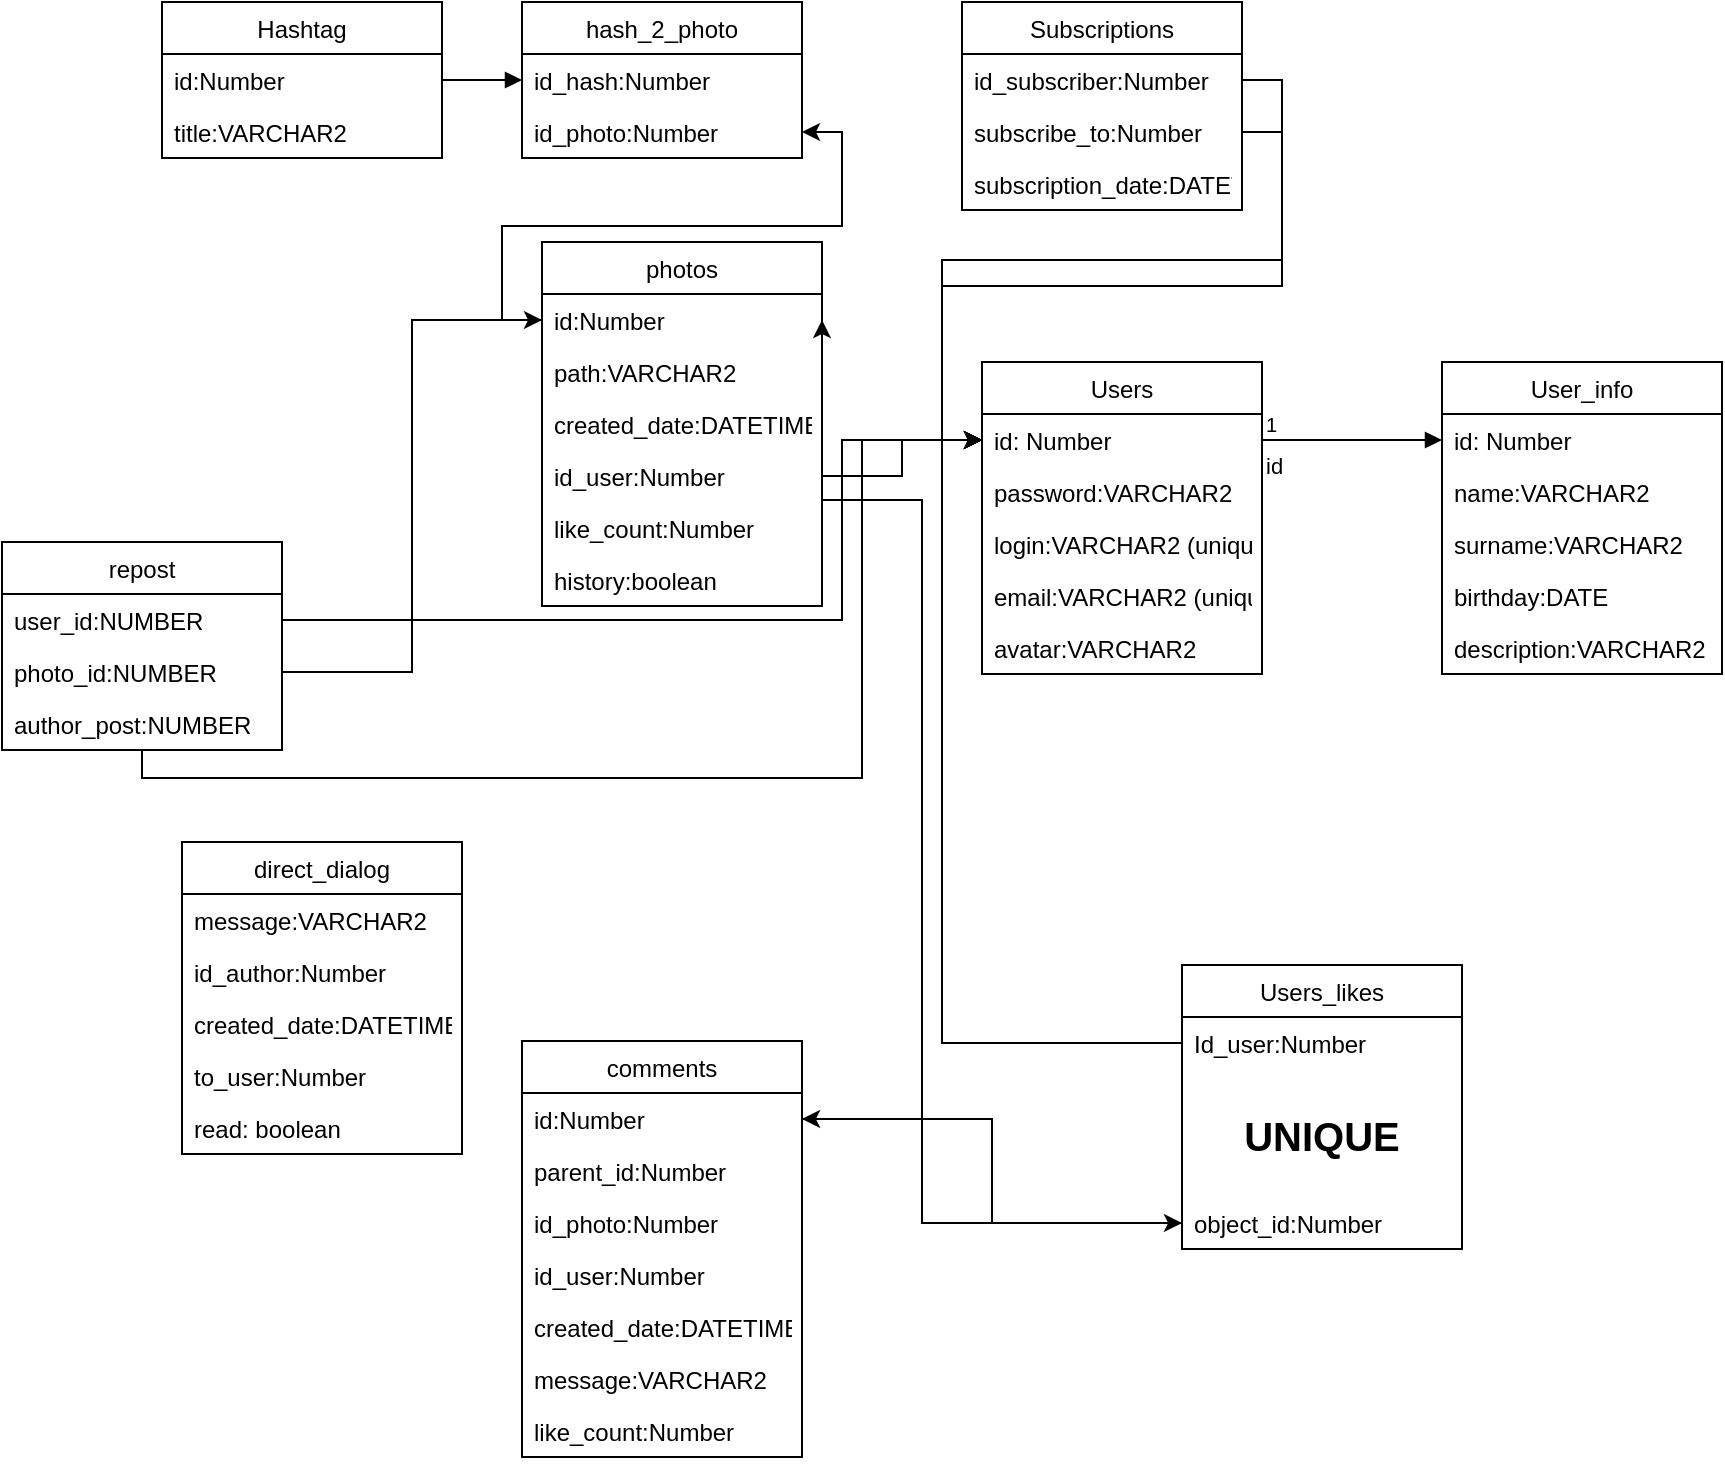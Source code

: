 <mxfile version="12.2.9" type="device" pages="1"><diagram name="Page-1" id="c4acf3e9-155e-7222-9cf6-157b1a14988f"><mxGraphModel dx="2530" dy="845" grid="1" gridSize="10" guides="1" tooltips="1" connect="1" arrows="1" fold="1" page="1" pageScale="1" pageWidth="850" pageHeight="1100" background="#ffffff" math="0" shadow="0"><root><mxCell id="0"/><mxCell id="1" parent="0"/><mxCell id="RaSPYBNRBw0nKedPwOv--20" value="Users" style="swimlane;fontStyle=0;childLayout=stackLayout;horizontal=1;startSize=26;fillColor=none;horizontalStack=0;resizeParent=1;resizeParentMax=0;resizeLast=0;collapsible=1;marginBottom=0;" vertex="1" parent="1"><mxGeometry x="470" y="210" width="140" height="156" as="geometry"/></mxCell><mxCell id="RaSPYBNRBw0nKedPwOv--21" value="id: Number" style="text;strokeColor=none;fillColor=none;align=left;verticalAlign=top;spacingLeft=4;spacingRight=4;overflow=hidden;rotatable=0;points=[[0,0.5],[1,0.5]];portConstraint=eastwest;" vertex="1" parent="RaSPYBNRBw0nKedPwOv--20"><mxGeometry y="26" width="140" height="26" as="geometry"/></mxCell><mxCell id="RaSPYBNRBw0nKedPwOv--23" value="password:VARCHAR2" style="text;strokeColor=none;fillColor=none;align=left;verticalAlign=top;spacingLeft=4;spacingRight=4;overflow=hidden;rotatable=0;points=[[0,0.5],[1,0.5]];portConstraint=eastwest;" vertex="1" parent="RaSPYBNRBw0nKedPwOv--20"><mxGeometry y="52" width="140" height="26" as="geometry"/></mxCell><mxCell id="RaSPYBNRBw0nKedPwOv--24" value="login:VARCHAR2 (unique)" style="text;strokeColor=none;fillColor=none;align=left;verticalAlign=top;spacingLeft=4;spacingRight=4;overflow=hidden;rotatable=0;points=[[0,0.5],[1,0.5]];portConstraint=eastwest;" vertex="1" parent="RaSPYBNRBw0nKedPwOv--20"><mxGeometry y="78" width="140" height="26" as="geometry"/></mxCell><mxCell id="RaSPYBNRBw0nKedPwOv--34" value="email:VARCHAR2 (unique)" style="text;strokeColor=none;fillColor=none;align=left;verticalAlign=top;spacingLeft=4;spacingRight=4;overflow=hidden;rotatable=0;points=[[0,0.5],[1,0.5]];portConstraint=eastwest;" vertex="1" parent="RaSPYBNRBw0nKedPwOv--20"><mxGeometry y="104" width="140" height="26" as="geometry"/></mxCell><mxCell id="RaSPYBNRBw0nKedPwOv--69" value="avatar:VARCHAR2" style="text;strokeColor=none;fillColor=none;align=left;verticalAlign=top;spacingLeft=4;spacingRight=4;overflow=hidden;rotatable=0;points=[[0,0.5],[1,0.5]];portConstraint=eastwest;fontSize=12;" vertex="1" parent="RaSPYBNRBw0nKedPwOv--20"><mxGeometry y="130" width="140" height="26" as="geometry"/></mxCell><mxCell id="RaSPYBNRBw0nKedPwOv--28" value="User_info" style="swimlane;fontStyle=0;childLayout=stackLayout;horizontal=1;startSize=26;fillColor=none;horizontalStack=0;resizeParent=1;resizeParentMax=0;resizeLast=0;collapsible=1;marginBottom=0;" vertex="1" parent="1"><mxGeometry x="700" y="210" width="140" height="156" as="geometry"/></mxCell><mxCell id="RaSPYBNRBw0nKedPwOv--29" value="id: Number" style="text;strokeColor=none;fillColor=none;align=left;verticalAlign=top;spacingLeft=4;spacingRight=4;overflow=hidden;rotatable=0;points=[[0,0.5],[1,0.5]];portConstraint=eastwest;" vertex="1" parent="RaSPYBNRBw0nKedPwOv--28"><mxGeometry y="26" width="140" height="26" as="geometry"/></mxCell><mxCell id="RaSPYBNRBw0nKedPwOv--30" value="name:VARCHAR2" style="text;strokeColor=none;fillColor=none;align=left;verticalAlign=top;spacingLeft=4;spacingRight=4;overflow=hidden;rotatable=0;points=[[0,0.5],[1,0.5]];portConstraint=eastwest;" vertex="1" parent="RaSPYBNRBw0nKedPwOv--28"><mxGeometry y="52" width="140" height="26" as="geometry"/></mxCell><mxCell id="RaSPYBNRBw0nKedPwOv--31" value="surname:VARCHAR2" style="text;strokeColor=none;fillColor=none;align=left;verticalAlign=top;spacingLeft=4;spacingRight=4;overflow=hidden;rotatable=0;points=[[0,0.5],[1,0.5]];portConstraint=eastwest;" vertex="1" parent="RaSPYBNRBw0nKedPwOv--28"><mxGeometry y="78" width="140" height="26" as="geometry"/></mxCell><mxCell id="RaSPYBNRBw0nKedPwOv--32" value="birthday:DATE" style="text;strokeColor=none;fillColor=none;align=left;verticalAlign=top;spacingLeft=4;spacingRight=4;overflow=hidden;rotatable=0;points=[[0,0.5],[1,0.5]];portConstraint=eastwest;" vertex="1" parent="RaSPYBNRBw0nKedPwOv--28"><mxGeometry y="104" width="140" height="26" as="geometry"/></mxCell><mxCell id="RaSPYBNRBw0nKedPwOv--33" value="description:VARCHAR2" style="text;strokeColor=none;fillColor=none;align=left;verticalAlign=top;spacingLeft=4;spacingRight=4;overflow=hidden;rotatable=0;points=[[0,0.5],[1,0.5]];portConstraint=eastwest;" vertex="1" parent="RaSPYBNRBw0nKedPwOv--28"><mxGeometry y="130" width="140" height="26" as="geometry"/></mxCell><mxCell id="RaSPYBNRBw0nKedPwOv--35" value="id" style="endArrow=block;endFill=1;html=1;edgeStyle=orthogonalEdgeStyle;align=left;verticalAlign=top;" edge="1" parent="1" source="RaSPYBNRBw0nKedPwOv--21" target="RaSPYBNRBw0nKedPwOv--29"><mxGeometry x="-1" relative="1" as="geometry"><mxPoint x="230" y="570" as="sourcePoint"/><mxPoint x="390" y="570" as="targetPoint"/></mxGeometry></mxCell><mxCell id="RaSPYBNRBw0nKedPwOv--36" value="1" style="resizable=0;html=1;align=left;verticalAlign=bottom;labelBackgroundColor=#ffffff;fontSize=10;" connectable="0" vertex="1" parent="RaSPYBNRBw0nKedPwOv--35"><mxGeometry x="-1" relative="1" as="geometry"/></mxCell><mxCell id="RaSPYBNRBw0nKedPwOv--37" value="photos" style="swimlane;fontStyle=0;childLayout=stackLayout;horizontal=1;startSize=26;fillColor=none;horizontalStack=0;resizeParent=1;resizeParentMax=0;resizeLast=0;collapsible=1;marginBottom=0;" vertex="1" parent="1"><mxGeometry x="250" y="150" width="140" height="182" as="geometry"/></mxCell><mxCell id="RaSPYBNRBw0nKedPwOv--38" value="id:Number" style="text;strokeColor=none;fillColor=none;align=left;verticalAlign=top;spacingLeft=4;spacingRight=4;overflow=hidden;rotatable=0;points=[[0,0.5],[1,0.5]];portConstraint=eastwest;" vertex="1" parent="RaSPYBNRBw0nKedPwOv--37"><mxGeometry y="26" width="140" height="26" as="geometry"/></mxCell><mxCell id="RaSPYBNRBw0nKedPwOv--39" value="path:VARCHAR2" style="text;strokeColor=none;fillColor=none;align=left;verticalAlign=top;spacingLeft=4;spacingRight=4;overflow=hidden;rotatable=0;points=[[0,0.5],[1,0.5]];portConstraint=eastwest;" vertex="1" parent="RaSPYBNRBw0nKedPwOv--37"><mxGeometry y="52" width="140" height="26" as="geometry"/></mxCell><mxCell id="RaSPYBNRBw0nKedPwOv--41" value="created_date:DATETIME" style="text;strokeColor=none;fillColor=none;align=left;verticalAlign=top;spacingLeft=4;spacingRight=4;overflow=hidden;rotatable=0;points=[[0,0.5],[1,0.5]];portConstraint=eastwest;" vertex="1" parent="RaSPYBNRBw0nKedPwOv--37"><mxGeometry y="78" width="140" height="26" as="geometry"/></mxCell><mxCell id="RaSPYBNRBw0nKedPwOv--55" value="id_user:Number" style="text;strokeColor=none;fillColor=none;align=left;verticalAlign=top;spacingLeft=4;spacingRight=4;overflow=hidden;rotatable=0;points=[[0,0.5],[1,0.5]];portConstraint=eastwest;" vertex="1" parent="RaSPYBNRBw0nKedPwOv--37"><mxGeometry y="104" width="140" height="26" as="geometry"/></mxCell><mxCell id="RaSPYBNRBw0nKedPwOv--57" value="like_count:Number" style="text;strokeColor=none;fillColor=none;align=left;verticalAlign=top;spacingLeft=4;spacingRight=4;overflow=hidden;rotatable=0;points=[[0,0.5],[1,0.5]];portConstraint=eastwest;" vertex="1" parent="RaSPYBNRBw0nKedPwOv--37"><mxGeometry y="130" width="140" height="26" as="geometry"/></mxCell><mxCell id="RaSPYBNRBw0nKedPwOv--87" value="history:boolean" style="text;strokeColor=none;fillColor=none;align=left;verticalAlign=top;spacingLeft=4;spacingRight=4;overflow=hidden;rotatable=0;points=[[0,0.5],[1,0.5]];portConstraint=eastwest;fontSize=12;" vertex="1" parent="RaSPYBNRBw0nKedPwOv--37"><mxGeometry y="156" width="140" height="26" as="geometry"/></mxCell><mxCell id="RaSPYBNRBw0nKedPwOv--42" value="Hashtag" style="swimlane;fontStyle=0;childLayout=stackLayout;horizontal=1;startSize=26;fillColor=none;horizontalStack=0;resizeParent=1;resizeParentMax=0;resizeLast=0;collapsible=1;marginBottom=0;" vertex="1" parent="1"><mxGeometry x="60" y="30" width="140" height="78" as="geometry"/></mxCell><mxCell id="RaSPYBNRBw0nKedPwOv--43" value="id:Number" style="text;strokeColor=none;fillColor=none;align=left;verticalAlign=top;spacingLeft=4;spacingRight=4;overflow=hidden;rotatable=0;points=[[0,0.5],[1,0.5]];portConstraint=eastwest;" vertex="1" parent="RaSPYBNRBw0nKedPwOv--42"><mxGeometry y="26" width="140" height="26" as="geometry"/></mxCell><mxCell id="RaSPYBNRBw0nKedPwOv--44" value="title:VARCHAR2" style="text;strokeColor=none;fillColor=none;align=left;verticalAlign=top;spacingLeft=4;spacingRight=4;overflow=hidden;rotatable=0;points=[[0,0.5],[1,0.5]];portConstraint=eastwest;" vertex="1" parent="RaSPYBNRBw0nKedPwOv--42"><mxGeometry y="52" width="140" height="26" as="geometry"/></mxCell><mxCell id="RaSPYBNRBw0nKedPwOv--46" value="hash_2_photo" style="swimlane;fontStyle=0;childLayout=stackLayout;horizontal=1;startSize=26;fillColor=none;horizontalStack=0;resizeParent=1;resizeParentMax=0;resizeLast=0;collapsible=1;marginBottom=0;" vertex="1" parent="1"><mxGeometry x="240" y="30" width="140" height="78" as="geometry"/></mxCell><mxCell id="RaSPYBNRBw0nKedPwOv--47" value="id_hash:Number" style="text;strokeColor=none;fillColor=none;align=left;verticalAlign=top;spacingLeft=4;spacingRight=4;overflow=hidden;rotatable=0;points=[[0,0.5],[1,0.5]];portConstraint=eastwest;" vertex="1" parent="RaSPYBNRBw0nKedPwOv--46"><mxGeometry y="26" width="140" height="26" as="geometry"/></mxCell><mxCell id="RaSPYBNRBw0nKedPwOv--48" value="id_photo:Number" style="text;strokeColor=none;fillColor=none;align=left;verticalAlign=top;spacingLeft=4;spacingRight=4;overflow=hidden;rotatable=0;points=[[0,0.5],[1,0.5]];portConstraint=eastwest;" vertex="1" parent="RaSPYBNRBw0nKedPwOv--46"><mxGeometry y="52" width="140" height="26" as="geometry"/></mxCell><mxCell id="RaSPYBNRBw0nKedPwOv--50" value="" style="endArrow=block;endFill=1;html=1;edgeStyle=orthogonalEdgeStyle;align=left;verticalAlign=top;" edge="1" parent="1" source="RaSPYBNRBw0nKedPwOv--43" target="RaSPYBNRBw0nKedPwOv--47"><mxGeometry x="-1" relative="1" as="geometry"><mxPoint x="270" y="298" as="sourcePoint"/><mxPoint x="430" y="298" as="targetPoint"/></mxGeometry></mxCell><mxCell id="RaSPYBNRBw0nKedPwOv--51" value="" style="resizable=0;html=1;align=left;verticalAlign=bottom;labelBackgroundColor=#ffffff;fontSize=10;" connectable="0" vertex="1" parent="RaSPYBNRBw0nKedPwOv--50"><mxGeometry x="-1" relative="1" as="geometry"/></mxCell><mxCell id="RaSPYBNRBw0nKedPwOv--56" style="edgeStyle=orthogonalEdgeStyle;rounded=0;orthogonalLoop=1;jettySize=auto;html=1;entryX=0;entryY=0.5;entryDx=0;entryDy=0;" edge="1" parent="1" source="RaSPYBNRBw0nKedPwOv--55" target="RaSPYBNRBw0nKedPwOv--21"><mxGeometry relative="1" as="geometry"/></mxCell><mxCell id="RaSPYBNRBw0nKedPwOv--58" value="Users_likes" style="swimlane;fontStyle=0;childLayout=stackLayout;horizontal=1;startSize=26;fillColor=none;horizontalStack=0;resizeParent=1;resizeParentMax=0;resizeLast=0;collapsible=1;marginBottom=0;" vertex="1" parent="1"><mxGeometry x="570" y="511.5" width="140" height="142" as="geometry"/></mxCell><mxCell id="RaSPYBNRBw0nKedPwOv--59" value="Id_user:Number" style="text;strokeColor=none;fillColor=none;align=left;verticalAlign=top;spacingLeft=4;spacingRight=4;overflow=hidden;rotatable=0;points=[[0,0.5],[1,0.5]];portConstraint=eastwest;" vertex="1" parent="RaSPYBNRBw0nKedPwOv--58"><mxGeometry y="26" width="140" height="26" as="geometry"/></mxCell><mxCell id="RaSPYBNRBw0nKedPwOv--62" value="UNIQUE" style="text;align=center;fontStyle=1;verticalAlign=middle;spacingLeft=3;spacingRight=3;strokeColor=none;rotatable=0;points=[[0,0.5],[1,0.5]];portConstraint=eastwest;fontSize=20;" vertex="1" parent="RaSPYBNRBw0nKedPwOv--58"><mxGeometry y="52" width="140" height="64" as="geometry"/></mxCell><mxCell id="RaSPYBNRBw0nKedPwOv--60" value="object_id:Number" style="text;strokeColor=none;fillColor=none;align=left;verticalAlign=top;spacingLeft=4;spacingRight=4;overflow=hidden;rotatable=0;points=[[0,0.5],[1,0.5]];portConstraint=eastwest;" vertex="1" parent="RaSPYBNRBw0nKedPwOv--58"><mxGeometry y="116" width="140" height="26" as="geometry"/></mxCell><mxCell id="RaSPYBNRBw0nKedPwOv--63" style="edgeStyle=orthogonalEdgeStyle;rounded=0;orthogonalLoop=1;jettySize=auto;html=1;entryX=1;entryY=0.5;entryDx=0;entryDy=0;fontSize=20;" edge="1" parent="1" source="RaSPYBNRBw0nKedPwOv--60" target="RaSPYBNRBw0nKedPwOv--38"><mxGeometry relative="1" as="geometry"><Array as="points"><mxPoint x="440" y="640"/><mxPoint x="440" y="279"/></Array></mxGeometry></mxCell><mxCell id="RaSPYBNRBw0nKedPwOv--64" style="edgeStyle=orthogonalEdgeStyle;rounded=0;orthogonalLoop=1;jettySize=auto;html=1;entryX=0;entryY=0.5;entryDx=0;entryDy=0;fontSize=20;" edge="1" parent="1" source="RaSPYBNRBw0nKedPwOv--59" target="RaSPYBNRBw0nKedPwOv--21"><mxGeometry relative="1" as="geometry"/></mxCell><mxCell id="RaSPYBNRBw0nKedPwOv--65" value="Subscriptions" style="swimlane;fontStyle=0;childLayout=stackLayout;horizontal=1;startSize=26;fillColor=none;horizontalStack=0;resizeParent=1;resizeParentMax=0;resizeLast=0;collapsible=1;marginBottom=0;fontSize=12;" vertex="1" parent="1"><mxGeometry x="460" y="30" width="140" height="104" as="geometry"/></mxCell><mxCell id="RaSPYBNRBw0nKedPwOv--66" value="id_subscriber:Number" style="text;strokeColor=none;fillColor=none;align=left;verticalAlign=top;spacingLeft=4;spacingRight=4;overflow=hidden;rotatable=0;points=[[0,0.5],[1,0.5]];portConstraint=eastwest;" vertex="1" parent="RaSPYBNRBw0nKedPwOv--65"><mxGeometry y="26" width="140" height="26" as="geometry"/></mxCell><mxCell id="RaSPYBNRBw0nKedPwOv--67" value="subscribe_to:Number" style="text;strokeColor=none;fillColor=none;align=left;verticalAlign=top;spacingLeft=4;spacingRight=4;overflow=hidden;rotatable=0;points=[[0,0.5],[1,0.5]];portConstraint=eastwest;" vertex="1" parent="RaSPYBNRBw0nKedPwOv--65"><mxGeometry y="52" width="140" height="26" as="geometry"/></mxCell><mxCell id="RaSPYBNRBw0nKedPwOv--70" value="subscription_date:DATETIME" style="text;strokeColor=none;fillColor=none;align=left;verticalAlign=top;spacingLeft=4;spacingRight=4;overflow=hidden;rotatable=0;points=[[0,0.5],[1,0.5]];portConstraint=eastwest;fontSize=12;" vertex="1" parent="RaSPYBNRBw0nKedPwOv--65"><mxGeometry y="78" width="140" height="26" as="geometry"/></mxCell><mxCell id="RaSPYBNRBw0nKedPwOv--71" value="direct_dialog" style="swimlane;fontStyle=0;childLayout=stackLayout;horizontal=1;startSize=26;fillColor=none;horizontalStack=0;resizeParent=1;resizeParentMax=0;resizeLast=0;collapsible=1;marginBottom=0;fontSize=12;" vertex="1" parent="1"><mxGeometry x="70" y="450" width="140" height="156" as="geometry"/></mxCell><mxCell id="RaSPYBNRBw0nKedPwOv--72" value="message:VARCHAR2" style="text;strokeColor=none;fillColor=none;align=left;verticalAlign=top;spacingLeft=4;spacingRight=4;overflow=hidden;rotatable=0;points=[[0,0.5],[1,0.5]];portConstraint=eastwest;" vertex="1" parent="RaSPYBNRBw0nKedPwOv--71"><mxGeometry y="26" width="140" height="26" as="geometry"/></mxCell><mxCell id="RaSPYBNRBw0nKedPwOv--73" value="id_author:Number" style="text;strokeColor=none;fillColor=none;align=left;verticalAlign=top;spacingLeft=4;spacingRight=4;overflow=hidden;rotatable=0;points=[[0,0.5],[1,0.5]];portConstraint=eastwest;" vertex="1" parent="RaSPYBNRBw0nKedPwOv--71"><mxGeometry y="52" width="140" height="26" as="geometry"/></mxCell><mxCell id="RaSPYBNRBw0nKedPwOv--74" value="created_date:DATETIME" style="text;strokeColor=none;fillColor=none;align=left;verticalAlign=top;spacingLeft=4;spacingRight=4;overflow=hidden;rotatable=0;points=[[0,0.5],[1,0.5]];portConstraint=eastwest;" vertex="1" parent="RaSPYBNRBw0nKedPwOv--71"><mxGeometry y="78" width="140" height="26" as="geometry"/></mxCell><mxCell id="RaSPYBNRBw0nKedPwOv--75" value="to_user:Number" style="text;strokeColor=none;fillColor=none;align=left;verticalAlign=top;spacingLeft=4;spacingRight=4;overflow=hidden;rotatable=0;points=[[0,0.5],[1,0.5]];portConstraint=eastwest;fontSize=12;" vertex="1" parent="RaSPYBNRBw0nKedPwOv--71"><mxGeometry y="104" width="140" height="26" as="geometry"/></mxCell><mxCell id="RaSPYBNRBw0nKedPwOv--76" value="read: boolean" style="text;strokeColor=none;fillColor=none;align=left;verticalAlign=top;spacingLeft=4;spacingRight=4;overflow=hidden;rotatable=0;points=[[0,0.5],[1,0.5]];portConstraint=eastwest;fontSize=12;" vertex="1" parent="RaSPYBNRBw0nKedPwOv--71"><mxGeometry y="130" width="140" height="26" as="geometry"/></mxCell><mxCell id="RaSPYBNRBw0nKedPwOv--77" value="comments" style="swimlane;fontStyle=0;childLayout=stackLayout;horizontal=1;startSize=26;fillColor=none;horizontalStack=0;resizeParent=1;resizeParentMax=0;resizeLast=0;collapsible=1;marginBottom=0;fontSize=12;" vertex="1" parent="1"><mxGeometry x="240" y="549.5" width="140" height="208" as="geometry"/></mxCell><mxCell id="RaSPYBNRBw0nKedPwOv--83" value="id:Number" style="text;strokeColor=none;fillColor=none;align=left;verticalAlign=top;spacingLeft=4;spacingRight=4;overflow=hidden;rotatable=0;points=[[0,0.5],[1,0.5]];portConstraint=eastwest;fontSize=12;" vertex="1" parent="RaSPYBNRBw0nKedPwOv--77"><mxGeometry y="26" width="140" height="26" as="geometry"/></mxCell><mxCell id="RaSPYBNRBw0nKedPwOv--84" value="parent_id:Number" style="text;strokeColor=none;fillColor=none;align=left;verticalAlign=top;spacingLeft=4;spacingRight=4;overflow=hidden;rotatable=0;points=[[0,0.5],[1,0.5]];portConstraint=eastwest;fontSize=12;" vertex="1" parent="RaSPYBNRBw0nKedPwOv--77"><mxGeometry y="52" width="140" height="26" as="geometry"/></mxCell><mxCell id="RaSPYBNRBw0nKedPwOv--78" value="id_photo:Number" style="text;strokeColor=none;fillColor=none;align=left;verticalAlign=top;spacingLeft=4;spacingRight=4;overflow=hidden;rotatable=0;points=[[0,0.5],[1,0.5]];portConstraint=eastwest;" vertex="1" parent="RaSPYBNRBw0nKedPwOv--77"><mxGeometry y="78" width="140" height="26" as="geometry"/></mxCell><mxCell id="RaSPYBNRBw0nKedPwOv--79" value="id_user:Number" style="text;strokeColor=none;fillColor=none;align=left;verticalAlign=top;spacingLeft=4;spacingRight=4;overflow=hidden;rotatable=0;points=[[0,0.5],[1,0.5]];portConstraint=eastwest;" vertex="1" parent="RaSPYBNRBw0nKedPwOv--77"><mxGeometry y="104" width="140" height="26" as="geometry"/></mxCell><mxCell id="RaSPYBNRBw0nKedPwOv--80" value="created_date:DATETIME" style="text;strokeColor=none;fillColor=none;align=left;verticalAlign=top;spacingLeft=4;spacingRight=4;overflow=hidden;rotatable=0;points=[[0,0.5],[1,0.5]];portConstraint=eastwest;" vertex="1" parent="RaSPYBNRBw0nKedPwOv--77"><mxGeometry y="130" width="140" height="26" as="geometry"/></mxCell><mxCell id="RaSPYBNRBw0nKedPwOv--82" value="message:VARCHAR2" style="text;strokeColor=none;fillColor=none;align=left;verticalAlign=top;spacingLeft=4;spacingRight=4;overflow=hidden;rotatable=0;points=[[0,0.5],[1,0.5]];portConstraint=eastwest;fontSize=12;" vertex="1" parent="RaSPYBNRBw0nKedPwOv--77"><mxGeometry y="156" width="140" height="26" as="geometry"/></mxCell><mxCell id="RaSPYBNRBw0nKedPwOv--81" value="like_count:Number" style="text;strokeColor=none;fillColor=none;align=left;verticalAlign=top;spacingLeft=4;spacingRight=4;overflow=hidden;rotatable=0;points=[[0,0.5],[1,0.5]];portConstraint=eastwest;fontSize=12;" vertex="1" parent="RaSPYBNRBw0nKedPwOv--77"><mxGeometry y="182" width="140" height="26" as="geometry"/></mxCell><mxCell id="RaSPYBNRBw0nKedPwOv--85" style="edgeStyle=orthogonalEdgeStyle;rounded=0;orthogonalLoop=1;jettySize=auto;html=1;entryX=0;entryY=0.5;entryDx=0;entryDy=0;fontSize=12;" edge="1" parent="1" source="RaSPYBNRBw0nKedPwOv--83" target="RaSPYBNRBw0nKedPwOv--60"><mxGeometry relative="1" as="geometry"/></mxCell><mxCell id="RaSPYBNRBw0nKedPwOv--86" style="edgeStyle=orthogonalEdgeStyle;rounded=0;orthogonalLoop=1;jettySize=auto;html=1;fontSize=12;" edge="1" parent="1" source="RaSPYBNRBw0nKedPwOv--60" target="RaSPYBNRBw0nKedPwOv--83"><mxGeometry relative="1" as="geometry"/></mxCell><mxCell id="RaSPYBNRBw0nKedPwOv--88" style="edgeStyle=orthogonalEdgeStyle;rounded=0;orthogonalLoop=1;jettySize=auto;html=1;entryX=0;entryY=0.5;entryDx=0;entryDy=0;fontSize=12;" edge="1" parent="1" source="RaSPYBNRBw0nKedPwOv--66" target="RaSPYBNRBw0nKedPwOv--21"><mxGeometry relative="1" as="geometry"/></mxCell><mxCell id="RaSPYBNRBw0nKedPwOv--89" style="edgeStyle=orthogonalEdgeStyle;rounded=0;orthogonalLoop=1;jettySize=auto;html=1;entryX=0;entryY=0.5;entryDx=0;entryDy=0;fontSize=12;" edge="1" parent="1" source="RaSPYBNRBw0nKedPwOv--67" target="RaSPYBNRBw0nKedPwOv--21"><mxGeometry relative="1" as="geometry"/></mxCell><mxCell id="RaSPYBNRBw0nKedPwOv--90" style="edgeStyle=orthogonalEdgeStyle;rounded=0;orthogonalLoop=1;jettySize=auto;html=1;fontSize=12;" edge="1" parent="1" source="RaSPYBNRBw0nKedPwOv--38" target="RaSPYBNRBw0nKedPwOv--48"><mxGeometry relative="1" as="geometry"/></mxCell><mxCell id="RaSPYBNRBw0nKedPwOv--91" value="repost" style="swimlane;fontStyle=0;childLayout=stackLayout;horizontal=1;startSize=26;fillColor=none;horizontalStack=0;resizeParent=1;resizeParentMax=0;resizeLast=0;collapsible=1;marginBottom=0;fontSize=12;" vertex="1" parent="1"><mxGeometry x="-20" y="300" width="140" height="104" as="geometry"/></mxCell><mxCell id="RaSPYBNRBw0nKedPwOv--93" value="user_id:NUMBER" style="text;strokeColor=none;fillColor=none;align=left;verticalAlign=top;spacingLeft=4;spacingRight=4;overflow=hidden;rotatable=0;points=[[0,0.5],[1,0.5]];portConstraint=eastwest;" vertex="1" parent="RaSPYBNRBw0nKedPwOv--91"><mxGeometry y="26" width="140" height="26" as="geometry"/></mxCell><mxCell id="RaSPYBNRBw0nKedPwOv--94" value="photo_id:NUMBER" style="text;strokeColor=none;fillColor=none;align=left;verticalAlign=top;spacingLeft=4;spacingRight=4;overflow=hidden;rotatable=0;points=[[0,0.5],[1,0.5]];portConstraint=eastwest;fontSize=12;" vertex="1" parent="RaSPYBNRBw0nKedPwOv--91"><mxGeometry y="52" width="140" height="26" as="geometry"/></mxCell><mxCell id="RaSPYBNRBw0nKedPwOv--96" value="author_post:NUMBER" style="text;strokeColor=none;fillColor=none;align=left;verticalAlign=top;spacingLeft=4;spacingRight=4;overflow=hidden;rotatable=0;points=[[0,0.5],[1,0.5]];portConstraint=eastwest;fontSize=12;" vertex="1" parent="RaSPYBNRBw0nKedPwOv--91"><mxGeometry y="78" width="140" height="26" as="geometry"/></mxCell><mxCell id="RaSPYBNRBw0nKedPwOv--95" style="edgeStyle=orthogonalEdgeStyle;rounded=0;orthogonalLoop=1;jettySize=auto;html=1;fontSize=12;" edge="1" parent="1" source="RaSPYBNRBw0nKedPwOv--94" target="RaSPYBNRBw0nKedPwOv--38"><mxGeometry relative="1" as="geometry"/></mxCell><mxCell id="RaSPYBNRBw0nKedPwOv--97" style="edgeStyle=orthogonalEdgeStyle;rounded=0;orthogonalLoop=1;jettySize=auto;html=1;fontSize=12;" edge="1" parent="1" source="RaSPYBNRBw0nKedPwOv--96" target="RaSPYBNRBw0nKedPwOv--21"><mxGeometry relative="1" as="geometry"><Array as="points"><mxPoint x="410" y="418"/><mxPoint x="410" y="249"/></Array></mxGeometry></mxCell><mxCell id="RaSPYBNRBw0nKedPwOv--98" style="edgeStyle=orthogonalEdgeStyle;rounded=0;orthogonalLoop=1;jettySize=auto;html=1;fontSize=12;" edge="1" parent="1" source="RaSPYBNRBw0nKedPwOv--93" target="RaSPYBNRBw0nKedPwOv--21"><mxGeometry relative="1" as="geometry"><Array as="points"><mxPoint x="400" y="339"/><mxPoint x="400" y="249"/></Array></mxGeometry></mxCell></root></mxGraphModel></diagram></mxfile>
